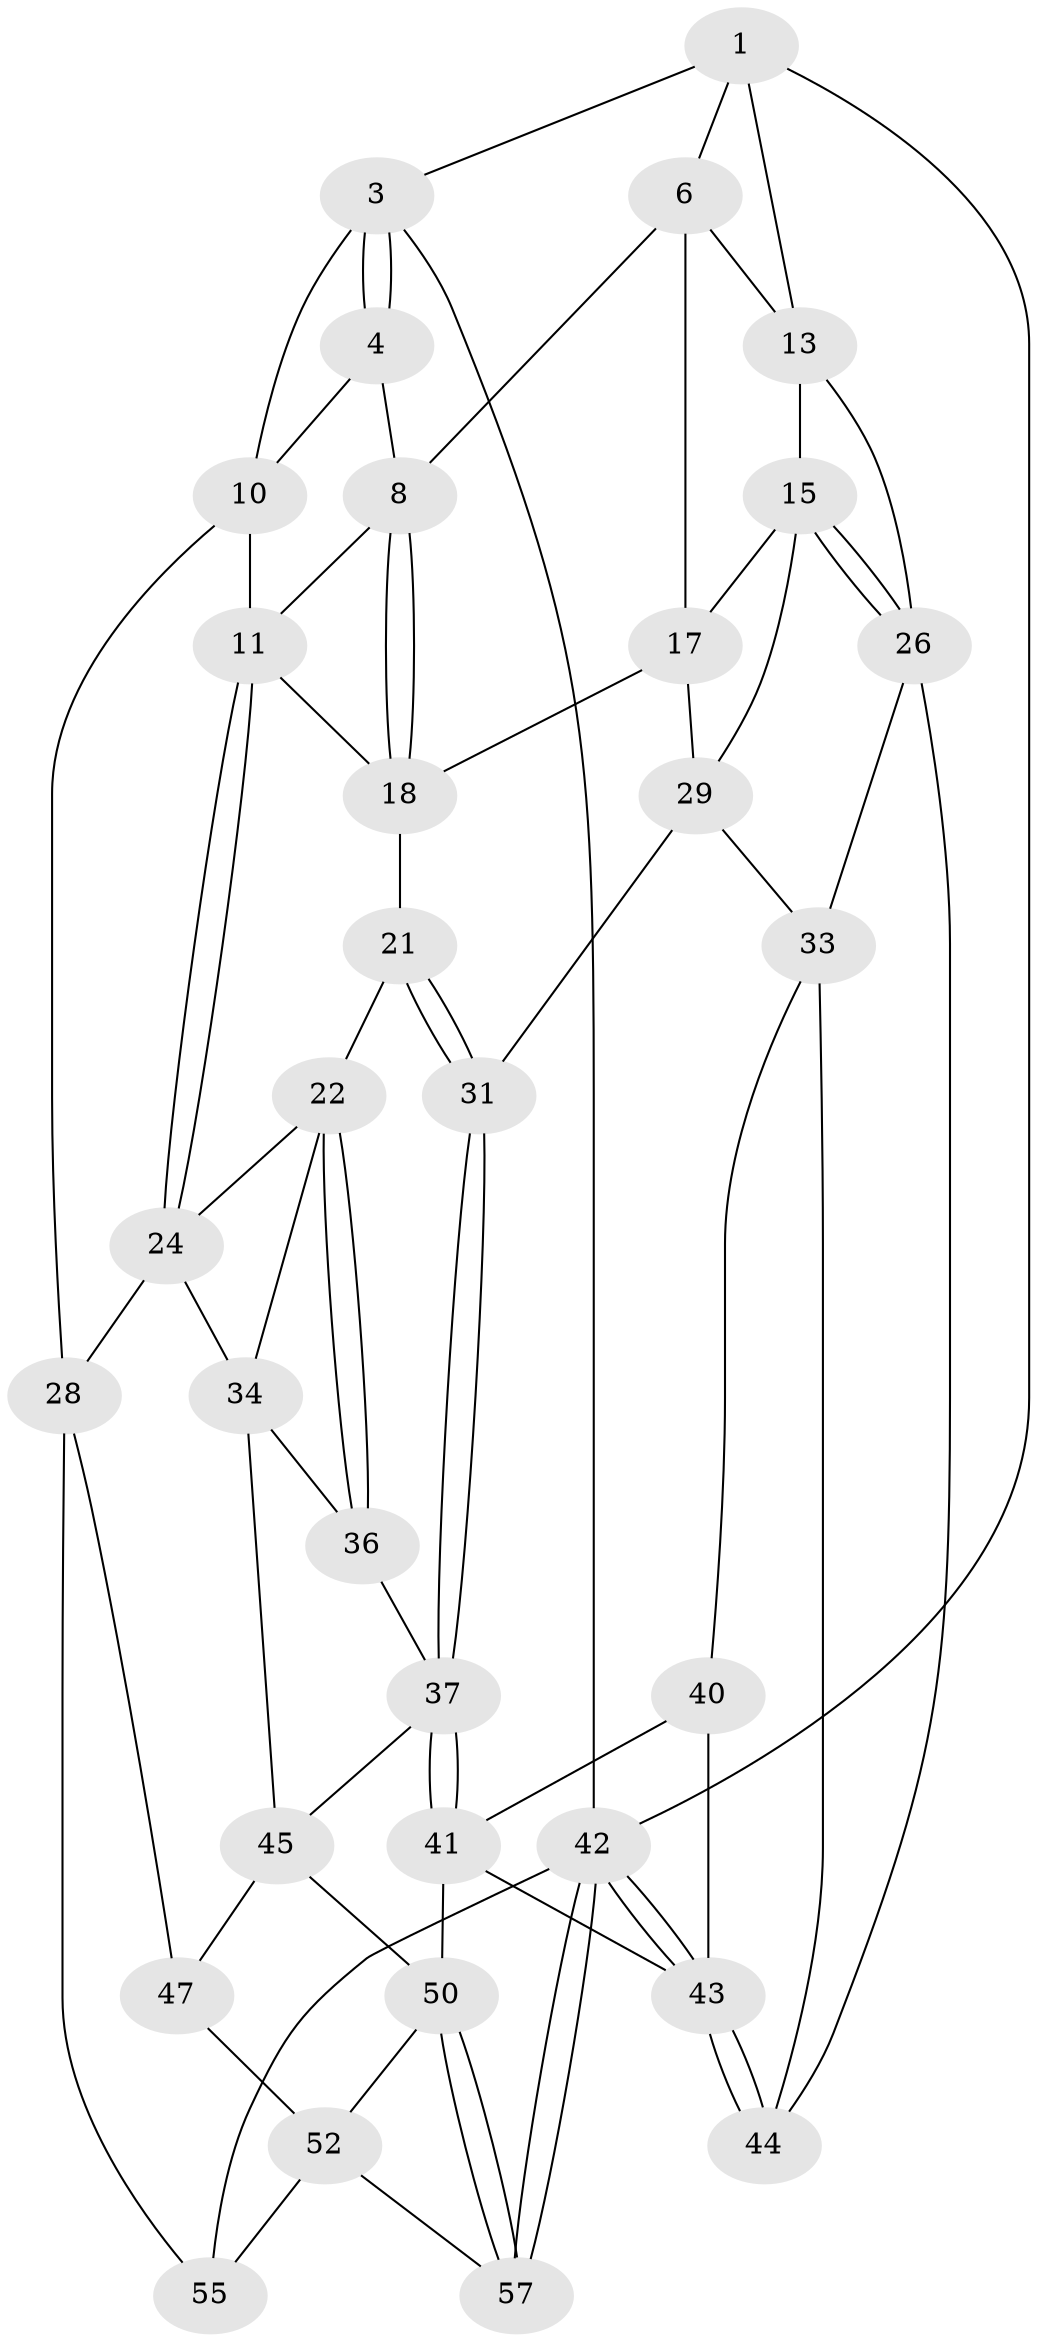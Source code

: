 // original degree distribution, {3: 0.034482758620689655, 6: 0.1896551724137931, 5: 0.5517241379310345, 4: 0.22413793103448276}
// Generated by graph-tools (version 1.1) at 2025/11/02/27/25 16:11:59]
// undirected, 33 vertices, 74 edges
graph export_dot {
graph [start="1"]
  node [color=gray90,style=filled];
  1 [pos="+0.7431775907709866+0",super="+2"];
  3 [pos="+0+0"];
  4 [pos="+0+0",super="+5"];
  6 [pos="+0.7765851424249715+0.007313270319676865",super="+7"];
  8 [pos="+0.6220742622662238+0.17608072891581006",super="+9"];
  10 [pos="+0.17411834507880067+0.1935084204330857",super="+25"];
  11 [pos="+0.2582688468619099+0.20232417678718034",super="+12"];
  13 [pos="+0.900979449221283+0.07234968597490639",super="+14"];
  15 [pos="+1+0.24225966526809037",super="+16"];
  17 [pos="+0.8245309153913577+0.2901222672022597",super="+19"];
  18 [pos="+0.588447248838478+0.20915640965751536",super="+20"];
  21 [pos="+0.5623678573918075+0.32855849676076365"];
  22 [pos="+0.5280289260491617+0.3501109493691864",super="+23"];
  24 [pos="+0.26778617925722714+0.23748406047732637",super="+27"];
  26 [pos="+1+0.26457664268618664",super="+32"];
  28 [pos="+0+0.6516060800122383",super="+48"];
  29 [pos="+0.8361653709188622+0.41777929018860327",super="+30"];
  31 [pos="+0.6957166058690464+0.49266293313034276"];
  33 [pos="+0.8408688716179318+0.42281793105243093",super="+39"];
  34 [pos="+0.34250707510418577+0.4881411029352632",super="+35"];
  36 [pos="+0.5117492558079486+0.4781832297330478"];
  37 [pos="+0.6369216006630904+0.5930236270801662",super="+38"];
  40 [pos="+0.8143117806563752+0.6682042688714539"];
  41 [pos="+0.6820532091451804+0.6444350384622965",super="+49"];
  42 [pos="+1+1",super="+56"];
  43 [pos="+1+1",super="+54"];
  44 [pos="+1+0.5530575834707939"];
  45 [pos="+0.470379090187159+0.6614960961278299",super="+46"];
  47 [pos="+0.2492002303748655+0.6910886357985461"];
  50 [pos="+0.5839801881532849+0.870375781593306",super="+51"];
  52 [pos="+0.3782322315138374+0.914054232255501",super="+53"];
  55 [pos="+0+0.9801278214496518"];
  57 [pos="+0.7217172983456737+1",super="+58"];
  1 -- 6;
  1 -- 42;
  1 -- 3;
  1 -- 13;
  3 -- 4;
  3 -- 4;
  3 -- 42;
  3 -- 10;
  4 -- 10;
  4 -- 8;
  6 -- 13;
  6 -- 8;
  6 -- 17;
  8 -- 18;
  8 -- 18;
  8 -- 11;
  10 -- 11;
  10 -- 28;
  11 -- 24;
  11 -- 24;
  11 -- 18;
  13 -- 15;
  13 -- 26;
  15 -- 26;
  15 -- 26;
  15 -- 17;
  15 -- 29;
  17 -- 18;
  17 -- 29;
  18 -- 21;
  21 -- 22;
  21 -- 31;
  21 -- 31;
  22 -- 36;
  22 -- 36;
  22 -- 24;
  22 -- 34;
  24 -- 28;
  24 -- 34;
  26 -- 33;
  26 -- 44;
  28 -- 55;
  28 -- 47;
  29 -- 33;
  29 -- 31;
  31 -- 37;
  31 -- 37;
  33 -- 40;
  33 -- 44;
  34 -- 36;
  34 -- 45;
  36 -- 37;
  37 -- 41;
  37 -- 41;
  37 -- 45;
  40 -- 41;
  40 -- 43;
  41 -- 50;
  41 -- 43;
  42 -- 43;
  42 -- 43;
  42 -- 57 [weight=2];
  42 -- 57;
  42 -- 55;
  43 -- 44;
  43 -- 44;
  45 -- 47;
  45 -- 50;
  47 -- 52;
  50 -- 57;
  50 -- 57;
  50 -- 52;
  52 -- 55;
  52 -- 57;
}
